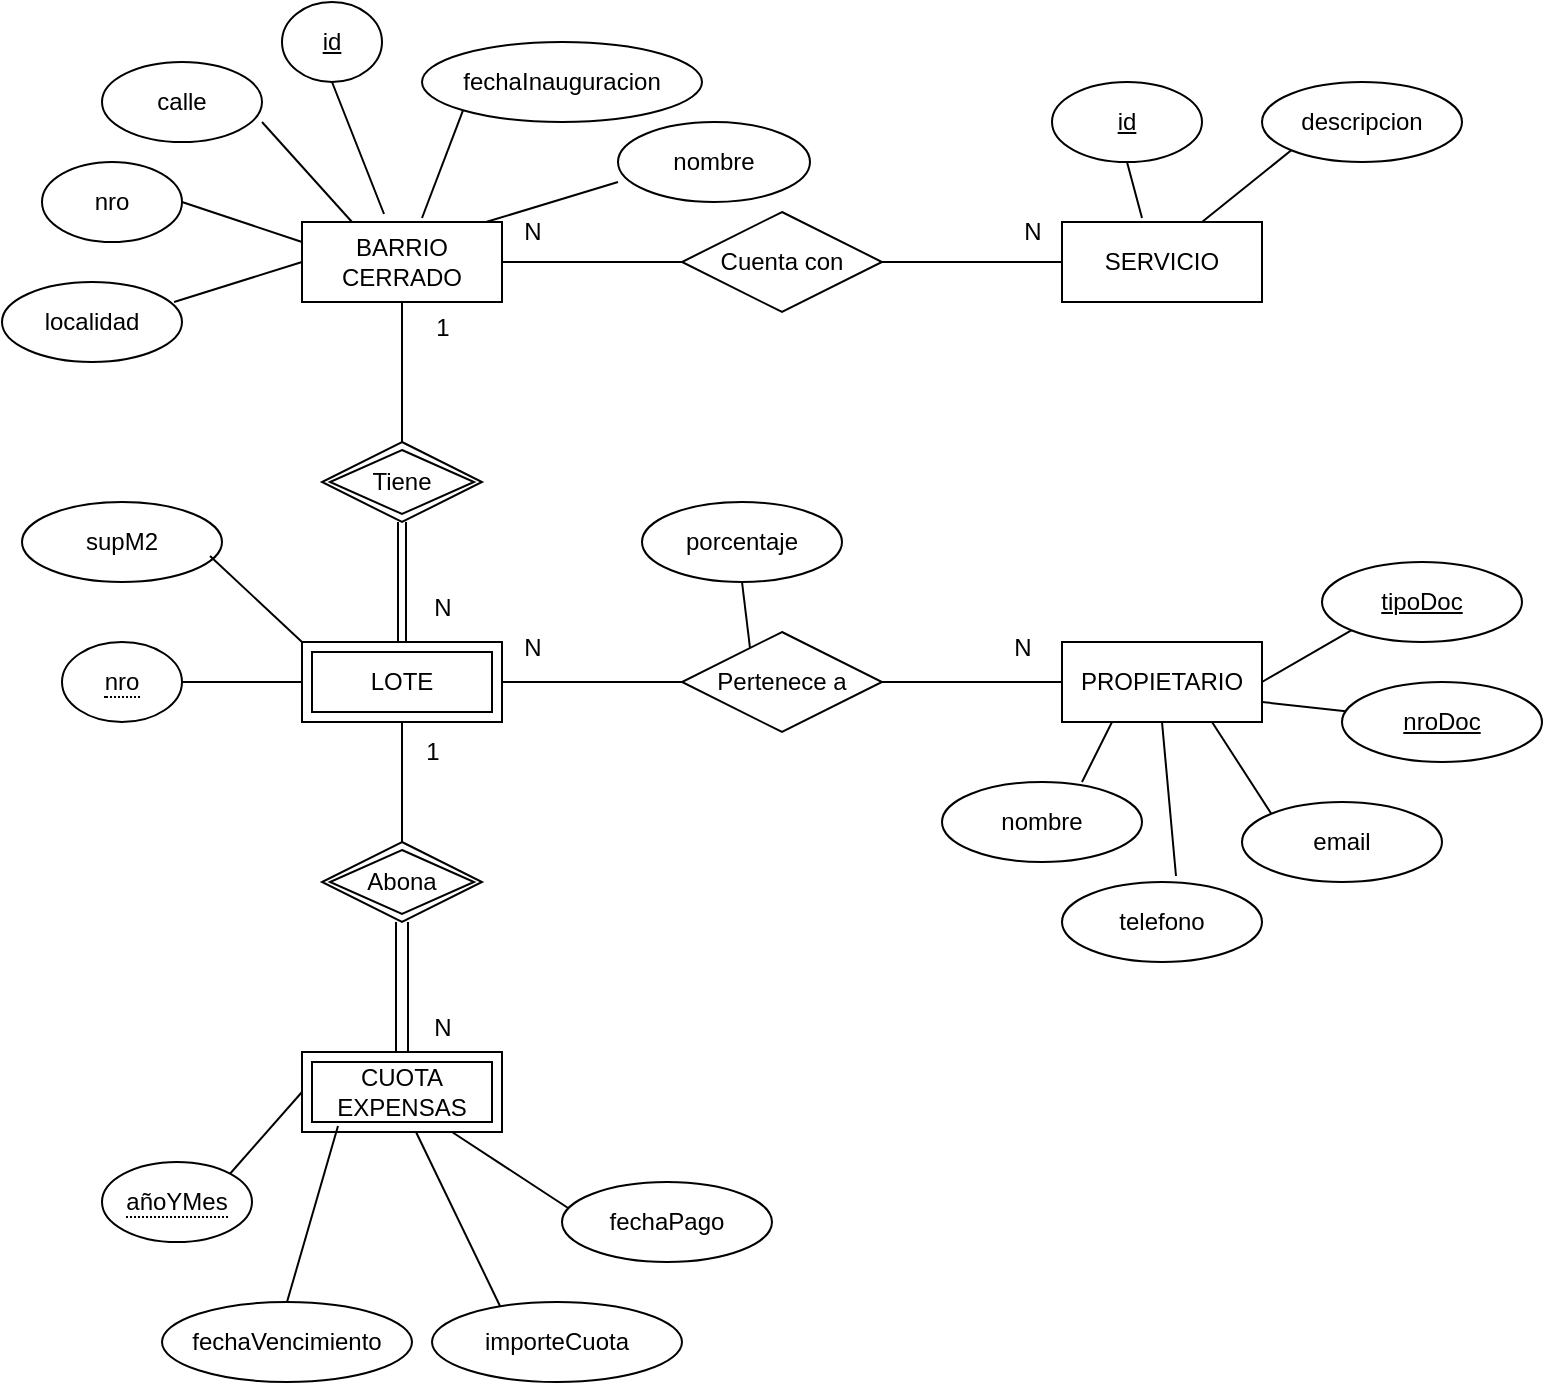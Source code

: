 <mxfile version="24.7.5">
  <diagram name="Página-1" id="MznhhqLxmmpEw6wo9LgN">
    <mxGraphModel dx="794" dy="534" grid="1" gridSize="10" guides="1" tooltips="1" connect="1" arrows="1" fold="1" page="1" pageScale="1" pageWidth="827" pageHeight="1169" math="0" shadow="0">
      <root>
        <mxCell id="0" />
        <mxCell id="1" parent="0" />
        <mxCell id="diIoc7219wXee2be8ETG-16" style="edgeStyle=orthogonalEdgeStyle;rounded=0;orthogonalLoop=1;jettySize=auto;html=1;exitX=0.5;exitY=1;exitDx=0;exitDy=0;entryX=0.5;entryY=0;entryDx=0;entryDy=0;endArrow=none;endFill=0;" edge="1" parent="1" source="diIoc7219wXee2be8ETG-1" target="diIoc7219wXee2be8ETG-15">
          <mxGeometry relative="1" as="geometry" />
        </mxCell>
        <mxCell id="diIoc7219wXee2be8ETG-58" style="edgeStyle=orthogonalEdgeStyle;rounded=0;orthogonalLoop=1;jettySize=auto;html=1;exitX=1;exitY=0.5;exitDx=0;exitDy=0;entryX=0;entryY=0.5;entryDx=0;entryDy=0;endArrow=none;endFill=0;" edge="1" parent="1" source="diIoc7219wXee2be8ETG-1" target="diIoc7219wXee2be8ETG-57">
          <mxGeometry relative="1" as="geometry" />
        </mxCell>
        <mxCell id="diIoc7219wXee2be8ETG-1" value="BARRIO CERRADO" style="whiteSpace=wrap;html=1;align=center;" vertex="1" parent="1">
          <mxGeometry x="160" y="150" width="100" height="40" as="geometry" />
        </mxCell>
        <mxCell id="diIoc7219wXee2be8ETG-2" value="id" style="ellipse;whiteSpace=wrap;html=1;align=center;fontStyle=4;" vertex="1" parent="1">
          <mxGeometry x="150" y="40" width="50" height="40" as="geometry" />
        </mxCell>
        <mxCell id="diIoc7219wXee2be8ETG-3" value="fechaInauguracion" style="ellipse;whiteSpace=wrap;html=1;align=center;" vertex="1" parent="1">
          <mxGeometry x="220" y="60" width="140" height="40" as="geometry" />
        </mxCell>
        <mxCell id="diIoc7219wXee2be8ETG-4" value="nombre" style="ellipse;whiteSpace=wrap;html=1;align=center;" vertex="1" parent="1">
          <mxGeometry x="318" y="100" width="96" height="40" as="geometry" />
        </mxCell>
        <mxCell id="diIoc7219wXee2be8ETG-5" value="calle" style="ellipse;whiteSpace=wrap;html=1;align=center;" vertex="1" parent="1">
          <mxGeometry x="60" y="70" width="80" height="40" as="geometry" />
        </mxCell>
        <mxCell id="diIoc7219wXee2be8ETG-6" value="nro" style="ellipse;whiteSpace=wrap;html=1;align=center;" vertex="1" parent="1">
          <mxGeometry x="30" y="120" width="70" height="40" as="geometry" />
        </mxCell>
        <mxCell id="diIoc7219wXee2be8ETG-7" value="localidad" style="ellipse;whiteSpace=wrap;html=1;align=center;" vertex="1" parent="1">
          <mxGeometry x="10" y="180" width="90" height="40" as="geometry" />
        </mxCell>
        <mxCell id="diIoc7219wXee2be8ETG-8" value="" style="endArrow=none;html=1;rounded=0;entryX=0.5;entryY=1;entryDx=0;entryDy=0;exitX=0.41;exitY=-0.1;exitDx=0;exitDy=0;exitPerimeter=0;" edge="1" parent="1" source="diIoc7219wXee2be8ETG-1" target="diIoc7219wXee2be8ETG-2">
          <mxGeometry width="50" height="50" relative="1" as="geometry">
            <mxPoint x="280" y="290" as="sourcePoint" />
            <mxPoint x="330" y="240" as="targetPoint" />
          </mxGeometry>
        </mxCell>
        <mxCell id="diIoc7219wXee2be8ETG-9" value="" style="endArrow=none;html=1;rounded=0;entryX=0;entryY=1;entryDx=0;entryDy=0;exitX=0.6;exitY=-0.05;exitDx=0;exitDy=0;exitPerimeter=0;" edge="1" parent="1" source="diIoc7219wXee2be8ETG-1" target="diIoc7219wXee2be8ETG-3">
          <mxGeometry width="50" height="50" relative="1" as="geometry">
            <mxPoint x="211" y="156" as="sourcePoint" />
            <mxPoint x="185" y="90" as="targetPoint" />
          </mxGeometry>
        </mxCell>
        <mxCell id="diIoc7219wXee2be8ETG-10" value="" style="endArrow=none;html=1;rounded=0;entryX=0;entryY=0.75;entryDx=0;entryDy=0;exitX=0.92;exitY=0;exitDx=0;exitDy=0;entryPerimeter=0;exitPerimeter=0;" edge="1" parent="1" source="diIoc7219wXee2be8ETG-1" target="diIoc7219wXee2be8ETG-4">
          <mxGeometry width="50" height="50" relative="1" as="geometry">
            <mxPoint x="230" y="158" as="sourcePoint" />
            <mxPoint x="251" y="104" as="targetPoint" />
          </mxGeometry>
        </mxCell>
        <mxCell id="diIoc7219wXee2be8ETG-11" value="" style="endArrow=none;html=1;rounded=0;entryX=1;entryY=0.75;entryDx=0;entryDy=0;exitX=0.25;exitY=0;exitDx=0;exitDy=0;entryPerimeter=0;" edge="1" parent="1" source="diIoc7219wXee2be8ETG-1" target="diIoc7219wXee2be8ETG-5">
          <mxGeometry width="50" height="50" relative="1" as="geometry">
            <mxPoint x="270" y="180" as="sourcePoint" />
            <mxPoint x="320" y="160" as="targetPoint" />
          </mxGeometry>
        </mxCell>
        <mxCell id="diIoc7219wXee2be8ETG-12" value="" style="endArrow=none;html=1;rounded=0;entryX=1;entryY=0.5;entryDx=0;entryDy=0;exitX=0;exitY=0.25;exitDx=0;exitDy=0;" edge="1" parent="1" source="diIoc7219wXee2be8ETG-1" target="diIoc7219wXee2be8ETG-6">
          <mxGeometry width="50" height="50" relative="1" as="geometry">
            <mxPoint x="195" y="160" as="sourcePoint" />
            <mxPoint x="150" y="110" as="targetPoint" />
          </mxGeometry>
        </mxCell>
        <mxCell id="diIoc7219wXee2be8ETG-13" value="" style="endArrow=none;html=1;rounded=0;entryX=0.956;entryY=0.25;entryDx=0;entryDy=0;exitX=0;exitY=0.5;exitDx=0;exitDy=0;entryPerimeter=0;" edge="1" parent="1" source="diIoc7219wXee2be8ETG-1" target="diIoc7219wXee2be8ETG-7">
          <mxGeometry width="50" height="50" relative="1" as="geometry">
            <mxPoint x="170" y="170" as="sourcePoint" />
            <mxPoint x="110" y="150" as="targetPoint" />
          </mxGeometry>
        </mxCell>
        <mxCell id="diIoc7219wXee2be8ETG-24" style="edgeStyle=orthogonalEdgeStyle;rounded=0;orthogonalLoop=1;jettySize=auto;html=1;exitX=1;exitY=0.5;exitDx=0;exitDy=0;entryX=0;entryY=0.5;entryDx=0;entryDy=0;endArrow=none;endFill=0;" edge="1" parent="1" source="diIoc7219wXee2be8ETG-14" target="diIoc7219wXee2be8ETG-23">
          <mxGeometry relative="1" as="geometry" />
        </mxCell>
        <mxCell id="diIoc7219wXee2be8ETG-45" style="edgeStyle=orthogonalEdgeStyle;rounded=0;orthogonalLoop=1;jettySize=auto;html=1;exitX=0.5;exitY=1;exitDx=0;exitDy=0;entryX=0.5;entryY=0;entryDx=0;entryDy=0;endArrow=none;endFill=0;" edge="1" parent="1" source="diIoc7219wXee2be8ETG-14" target="diIoc7219wXee2be8ETG-43">
          <mxGeometry relative="1" as="geometry" />
        </mxCell>
        <mxCell id="diIoc7219wXee2be8ETG-14" value="LOTE" style="shape=ext;margin=3;double=1;whiteSpace=wrap;html=1;align=center;" vertex="1" parent="1">
          <mxGeometry x="160" y="360" width="100" height="40" as="geometry" />
        </mxCell>
        <mxCell id="diIoc7219wXee2be8ETG-17" style="edgeStyle=orthogonalEdgeStyle;rounded=0;orthogonalLoop=1;jettySize=auto;html=1;exitX=0.5;exitY=1;exitDx=0;exitDy=0;entryX=0.5;entryY=0;entryDx=0;entryDy=0;endArrow=none;endFill=0;shape=link;" edge="1" parent="1" source="diIoc7219wXee2be8ETG-15" target="diIoc7219wXee2be8ETG-14">
          <mxGeometry relative="1" as="geometry" />
        </mxCell>
        <mxCell id="diIoc7219wXee2be8ETG-15" value="Tiene" style="shape=rhombus;double=1;perimeter=rhombusPerimeter;whiteSpace=wrap;html=1;align=center;" vertex="1" parent="1">
          <mxGeometry x="170" y="260" width="80" height="40" as="geometry" />
        </mxCell>
        <mxCell id="diIoc7219wXee2be8ETG-18" value="&lt;span style=&quot;border-bottom: 1px dotted&quot;&gt;nro&lt;/span&gt;" style="ellipse;whiteSpace=wrap;html=1;align=center;" vertex="1" parent="1">
          <mxGeometry x="40" y="360" width="60" height="40" as="geometry" />
        </mxCell>
        <mxCell id="diIoc7219wXee2be8ETG-19" value="supM2" style="ellipse;whiteSpace=wrap;html=1;align=center;" vertex="1" parent="1">
          <mxGeometry x="20" y="290" width="100" height="40" as="geometry" />
        </mxCell>
        <mxCell id="diIoc7219wXee2be8ETG-20" value="" style="endArrow=none;html=1;rounded=0;entryX=0.94;entryY=0.675;entryDx=0;entryDy=0;exitX=0;exitY=0;exitDx=0;exitDy=0;entryPerimeter=0;" edge="1" parent="1" source="diIoc7219wXee2be8ETG-14" target="diIoc7219wXee2be8ETG-19">
          <mxGeometry width="50" height="50" relative="1" as="geometry">
            <mxPoint x="170" y="180" as="sourcePoint" />
            <mxPoint x="106" y="200" as="targetPoint" />
          </mxGeometry>
        </mxCell>
        <mxCell id="diIoc7219wXee2be8ETG-21" value="" style="endArrow=none;html=1;rounded=0;entryX=1;entryY=0.5;entryDx=0;entryDy=0;exitX=0;exitY=0.5;exitDx=0;exitDy=0;" edge="1" parent="1" source="diIoc7219wXee2be8ETG-14" target="diIoc7219wXee2be8ETG-18">
          <mxGeometry width="50" height="50" relative="1" as="geometry">
            <mxPoint x="170" y="370" as="sourcePoint" />
            <mxPoint x="127" y="313" as="targetPoint" />
          </mxGeometry>
        </mxCell>
        <mxCell id="diIoc7219wXee2be8ETG-22" value="PROPIETARIO" style="whiteSpace=wrap;html=1;align=center;" vertex="1" parent="1">
          <mxGeometry x="540" y="360" width="100" height="40" as="geometry" />
        </mxCell>
        <mxCell id="diIoc7219wXee2be8ETG-25" style="edgeStyle=orthogonalEdgeStyle;rounded=0;orthogonalLoop=1;jettySize=auto;html=1;exitX=1;exitY=0.5;exitDx=0;exitDy=0;entryX=0;entryY=0.5;entryDx=0;entryDy=0;endArrow=none;endFill=0;" edge="1" parent="1" source="diIoc7219wXee2be8ETG-23" target="diIoc7219wXee2be8ETG-22">
          <mxGeometry relative="1" as="geometry" />
        </mxCell>
        <mxCell id="diIoc7219wXee2be8ETG-23" value="Pertenece a" style="shape=rhombus;perimeter=rhombusPerimeter;whiteSpace=wrap;html=1;align=center;" vertex="1" parent="1">
          <mxGeometry x="350" y="355" width="100" height="50" as="geometry" />
        </mxCell>
        <mxCell id="diIoc7219wXee2be8ETG-26" value="nombre" style="ellipse;whiteSpace=wrap;html=1;align=center;" vertex="1" parent="1">
          <mxGeometry x="480" y="430" width="100" height="40" as="geometry" />
        </mxCell>
        <mxCell id="diIoc7219wXee2be8ETG-27" value="telefono" style="ellipse;whiteSpace=wrap;html=1;align=center;" vertex="1" parent="1">
          <mxGeometry x="540" y="480" width="100" height="40" as="geometry" />
        </mxCell>
        <mxCell id="diIoc7219wXee2be8ETG-28" value="email" style="ellipse;whiteSpace=wrap;html=1;align=center;" vertex="1" parent="1">
          <mxGeometry x="630" y="440" width="100" height="40" as="geometry" />
        </mxCell>
        <mxCell id="diIoc7219wXee2be8ETG-29" value="nroDoc" style="ellipse;whiteSpace=wrap;html=1;align=center;fontStyle=4;" vertex="1" parent="1">
          <mxGeometry x="680" y="380" width="100" height="40" as="geometry" />
        </mxCell>
        <mxCell id="diIoc7219wXee2be8ETG-30" value="tipoDoc" style="ellipse;whiteSpace=wrap;html=1;align=center;fontStyle=4;" vertex="1" parent="1">
          <mxGeometry x="670" y="320" width="100" height="40" as="geometry" />
        </mxCell>
        <mxCell id="diIoc7219wXee2be8ETG-31" value="" style="endArrow=none;html=1;rounded=0;entryX=0.25;entryY=1;entryDx=0;entryDy=0;exitX=1;exitY=0.5;exitDx=0;exitDy=0;" edge="1" parent="1" target="diIoc7219wXee2be8ETG-22">
          <mxGeometry width="50" height="50" relative="1" as="geometry">
            <mxPoint x="550" y="430" as="sourcePoint" />
            <mxPoint x="600" y="410" as="targetPoint" />
          </mxGeometry>
        </mxCell>
        <mxCell id="diIoc7219wXee2be8ETG-32" value="" style="endArrow=none;html=1;rounded=0;entryX=0.5;entryY=1;entryDx=0;entryDy=0;exitX=0.57;exitY=-0.075;exitDx=0;exitDy=0;exitPerimeter=0;" edge="1" parent="1" source="diIoc7219wXee2be8ETG-27" target="diIoc7219wXee2be8ETG-22">
          <mxGeometry width="50" height="50" relative="1" as="geometry">
            <mxPoint x="560" y="440" as="sourcePoint" />
            <mxPoint x="575" y="410" as="targetPoint" />
          </mxGeometry>
        </mxCell>
        <mxCell id="diIoc7219wXee2be8ETG-33" value="" style="endArrow=none;html=1;rounded=0;entryX=0.75;entryY=1;entryDx=0;entryDy=0;exitX=0;exitY=0;exitDx=0;exitDy=0;" edge="1" parent="1" source="diIoc7219wXee2be8ETG-28" target="diIoc7219wXee2be8ETG-22">
          <mxGeometry width="50" height="50" relative="1" as="geometry">
            <mxPoint x="607" y="487" as="sourcePoint" />
            <mxPoint x="600" y="410" as="targetPoint" />
          </mxGeometry>
        </mxCell>
        <mxCell id="diIoc7219wXee2be8ETG-34" value="" style="endArrow=none;html=1;rounded=0;entryX=1;entryY=0.75;entryDx=0;entryDy=0;" edge="1" parent="1" source="diIoc7219wXee2be8ETG-29" target="diIoc7219wXee2be8ETG-22">
          <mxGeometry width="50" height="50" relative="1" as="geometry">
            <mxPoint x="655" y="456" as="sourcePoint" />
            <mxPoint x="625" y="410" as="targetPoint" />
          </mxGeometry>
        </mxCell>
        <mxCell id="diIoc7219wXee2be8ETG-35" value="" style="endArrow=none;html=1;rounded=0;entryX=1;entryY=0.5;entryDx=0;entryDy=0;exitX=0;exitY=1;exitDx=0;exitDy=0;" edge="1" parent="1" source="diIoc7219wXee2be8ETG-30" target="diIoc7219wXee2be8ETG-22">
          <mxGeometry width="50" height="50" relative="1" as="geometry">
            <mxPoint x="692" y="405" as="sourcePoint" />
            <mxPoint x="650" y="400" as="targetPoint" />
          </mxGeometry>
        </mxCell>
        <mxCell id="diIoc7219wXee2be8ETG-36" value="1" style="text;html=1;align=center;verticalAlign=middle;resizable=0;points=[];autosize=1;strokeColor=none;fillColor=none;" vertex="1" parent="1">
          <mxGeometry x="215" y="188" width="30" height="30" as="geometry" />
        </mxCell>
        <mxCell id="diIoc7219wXee2be8ETG-37" value="N" style="text;html=1;align=center;verticalAlign=middle;resizable=0;points=[];autosize=1;strokeColor=none;fillColor=none;" vertex="1" parent="1">
          <mxGeometry x="215" y="328" width="30" height="30" as="geometry" />
        </mxCell>
        <mxCell id="diIoc7219wXee2be8ETG-38" value="N" style="text;html=1;align=center;verticalAlign=middle;resizable=0;points=[];autosize=1;strokeColor=none;fillColor=none;" vertex="1" parent="1">
          <mxGeometry x="505" y="348" width="30" height="30" as="geometry" />
        </mxCell>
        <mxCell id="diIoc7219wXee2be8ETG-39" value="N" style="text;html=1;align=center;verticalAlign=middle;resizable=0;points=[];autosize=1;strokeColor=none;fillColor=none;" vertex="1" parent="1">
          <mxGeometry x="260" y="348" width="30" height="30" as="geometry" />
        </mxCell>
        <mxCell id="diIoc7219wXee2be8ETG-40" value="porcentaje" style="ellipse;whiteSpace=wrap;html=1;align=center;" vertex="1" parent="1">
          <mxGeometry x="330" y="290" width="100" height="40" as="geometry" />
        </mxCell>
        <mxCell id="diIoc7219wXee2be8ETG-41" value="" style="endArrow=none;html=1;rounded=0;exitX=0.34;exitY=0.16;exitDx=0;exitDy=0;exitPerimeter=0;entryX=0.5;entryY=1;entryDx=0;entryDy=0;" edge="1" parent="1" source="diIoc7219wXee2be8ETG-23" target="diIoc7219wXee2be8ETG-40">
          <mxGeometry width="50" height="50" relative="1" as="geometry">
            <mxPoint x="560" y="440" as="sourcePoint" />
            <mxPoint x="370" y="332" as="targetPoint" />
          </mxGeometry>
        </mxCell>
        <mxCell id="diIoc7219wXee2be8ETG-42" value="CUOTA EXPENSAS" style="shape=ext;margin=3;double=1;whiteSpace=wrap;html=1;align=center;" vertex="1" parent="1">
          <mxGeometry x="160" y="565" width="100" height="40" as="geometry" />
        </mxCell>
        <mxCell id="diIoc7219wXee2be8ETG-43" value="Abona" style="shape=rhombus;double=1;perimeter=rhombusPerimeter;whiteSpace=wrap;html=1;align=center;" vertex="1" parent="1">
          <mxGeometry x="170" y="460" width="80" height="40" as="geometry" />
        </mxCell>
        <mxCell id="diIoc7219wXee2be8ETG-44" style="edgeStyle=orthogonalEdgeStyle;rounded=0;orthogonalLoop=1;jettySize=auto;html=1;entryX=0.5;entryY=0;entryDx=0;entryDy=0;endArrow=none;endFill=0;shape=link;width=-6;exitX=0.5;exitY=1;exitDx=0;exitDy=0;" edge="1" parent="1" source="diIoc7219wXee2be8ETG-43" target="diIoc7219wXee2be8ETG-42">
          <mxGeometry relative="1" as="geometry">
            <mxPoint x="210" y="530" as="sourcePoint" />
            <mxPoint x="220" y="370" as="targetPoint" />
            <Array as="points">
              <mxPoint x="210" y="530" />
              <mxPoint x="210" y="530" />
            </Array>
          </mxGeometry>
        </mxCell>
        <mxCell id="diIoc7219wXee2be8ETG-46" value="N" style="text;html=1;align=center;verticalAlign=middle;resizable=0;points=[];autosize=1;strokeColor=none;fillColor=none;" vertex="1" parent="1">
          <mxGeometry x="215" y="538" width="30" height="30" as="geometry" />
        </mxCell>
        <mxCell id="diIoc7219wXee2be8ETG-47" value="1" style="text;html=1;align=center;verticalAlign=middle;resizable=0;points=[];autosize=1;strokeColor=none;fillColor=none;" vertex="1" parent="1">
          <mxGeometry x="210" y="400" width="30" height="30" as="geometry" />
        </mxCell>
        <mxCell id="diIoc7219wXee2be8ETG-48" value="&lt;span style=&quot;border-bottom: 1px dotted&quot;&gt;añoYMes&lt;/span&gt;" style="ellipse;whiteSpace=wrap;html=1;align=center;" vertex="1" parent="1">
          <mxGeometry x="60" y="620" width="75" height="40" as="geometry" />
        </mxCell>
        <mxCell id="diIoc7219wXee2be8ETG-49" value="fechaVencimiento" style="ellipse;whiteSpace=wrap;html=1;align=center;" vertex="1" parent="1">
          <mxGeometry x="90" y="690" width="125" height="40" as="geometry" />
        </mxCell>
        <mxCell id="diIoc7219wXee2be8ETG-50" value="importeCuota" style="ellipse;whiteSpace=wrap;html=1;align=center;" vertex="1" parent="1">
          <mxGeometry x="225" y="690" width="125" height="40" as="geometry" />
        </mxCell>
        <mxCell id="diIoc7219wXee2be8ETG-51" value="fechaPago" style="ellipse;whiteSpace=wrap;html=1;align=center;" vertex="1" parent="1">
          <mxGeometry x="290" y="630" width="105" height="40" as="geometry" />
        </mxCell>
        <mxCell id="diIoc7219wXee2be8ETG-52" value="" style="endArrow=none;html=1;rounded=0;entryX=1;entryY=0;entryDx=0;entryDy=0;exitX=0;exitY=0.5;exitDx=0;exitDy=0;" edge="1" parent="1" source="diIoc7219wXee2be8ETG-42" target="diIoc7219wXee2be8ETG-48">
          <mxGeometry width="50" height="50" relative="1" as="geometry">
            <mxPoint x="170" y="390" as="sourcePoint" />
            <mxPoint x="110" y="390" as="targetPoint" />
          </mxGeometry>
        </mxCell>
        <mxCell id="diIoc7219wXee2be8ETG-53" value="" style="endArrow=none;html=1;rounded=0;entryX=0.5;entryY=0;entryDx=0;entryDy=0;exitX=0.18;exitY=0.925;exitDx=0;exitDy=0;exitPerimeter=0;" edge="1" parent="1" source="diIoc7219wXee2be8ETG-42" target="diIoc7219wXee2be8ETG-49">
          <mxGeometry width="50" height="50" relative="1" as="geometry">
            <mxPoint x="170" y="595" as="sourcePoint" />
            <mxPoint x="134" y="636" as="targetPoint" />
          </mxGeometry>
        </mxCell>
        <mxCell id="diIoc7219wXee2be8ETG-54" value="" style="endArrow=none;html=1;rounded=0;entryX=0.272;entryY=0.05;entryDx=0;entryDy=0;exitX=0.57;exitY=1;exitDx=0;exitDy=0;exitPerimeter=0;entryPerimeter=0;" edge="1" parent="1" source="diIoc7219wXee2be8ETG-42" target="diIoc7219wXee2be8ETG-50">
          <mxGeometry width="50" height="50" relative="1" as="geometry">
            <mxPoint x="188" y="612" as="sourcePoint" />
            <mxPoint x="163" y="700" as="targetPoint" />
          </mxGeometry>
        </mxCell>
        <mxCell id="diIoc7219wXee2be8ETG-55" value="" style="endArrow=none;html=1;rounded=0;entryX=0.029;entryY=0.325;entryDx=0;entryDy=0;exitX=0.75;exitY=1;exitDx=0;exitDy=0;entryPerimeter=0;" edge="1" parent="1" source="diIoc7219wXee2be8ETG-42" target="diIoc7219wXee2be8ETG-51">
          <mxGeometry width="50" height="50" relative="1" as="geometry">
            <mxPoint x="227" y="615" as="sourcePoint" />
            <mxPoint x="269" y="702" as="targetPoint" />
          </mxGeometry>
        </mxCell>
        <mxCell id="diIoc7219wXee2be8ETG-56" value="SERVICIO" style="whiteSpace=wrap;html=1;align=center;" vertex="1" parent="1">
          <mxGeometry x="540" y="150" width="100" height="40" as="geometry" />
        </mxCell>
        <mxCell id="diIoc7219wXee2be8ETG-59" style="edgeStyle=orthogonalEdgeStyle;rounded=0;orthogonalLoop=1;jettySize=auto;html=1;exitX=1;exitY=0.5;exitDx=0;exitDy=0;entryX=0;entryY=0.5;entryDx=0;entryDy=0;endArrow=none;endFill=0;" edge="1" parent="1" source="diIoc7219wXee2be8ETG-57" target="diIoc7219wXee2be8ETG-56">
          <mxGeometry relative="1" as="geometry" />
        </mxCell>
        <mxCell id="diIoc7219wXee2be8ETG-57" value="Cuenta con" style="shape=rhombus;perimeter=rhombusPerimeter;whiteSpace=wrap;html=1;align=center;" vertex="1" parent="1">
          <mxGeometry x="350" y="145" width="100" height="50" as="geometry" />
        </mxCell>
        <mxCell id="diIoc7219wXee2be8ETG-60" value="id" style="ellipse;whiteSpace=wrap;html=1;align=center;fontStyle=4;" vertex="1" parent="1">
          <mxGeometry x="535" y="80" width="75" height="40" as="geometry" />
        </mxCell>
        <mxCell id="diIoc7219wXee2be8ETG-61" value="descripcion" style="ellipse;whiteSpace=wrap;html=1;align=center;" vertex="1" parent="1">
          <mxGeometry x="640" y="80" width="100" height="40" as="geometry" />
        </mxCell>
        <mxCell id="diIoc7219wXee2be8ETG-62" value="" style="endArrow=none;html=1;rounded=0;entryX=0.5;entryY=1;entryDx=0;entryDy=0;exitX=0.4;exitY=-0.05;exitDx=0;exitDy=0;exitPerimeter=0;" edge="1" parent="1" source="diIoc7219wXee2be8ETG-56" target="diIoc7219wXee2be8ETG-60">
          <mxGeometry width="50" height="50" relative="1" as="geometry">
            <mxPoint x="520" y="140" as="sourcePoint" />
            <mxPoint x="586" y="120" as="targetPoint" />
          </mxGeometry>
        </mxCell>
        <mxCell id="diIoc7219wXee2be8ETG-63" value="" style="endArrow=none;html=1;rounded=0;entryX=0;entryY=1;entryDx=0;entryDy=0;exitX=0.7;exitY=0;exitDx=0;exitDy=0;exitPerimeter=0;" edge="1" parent="1" source="diIoc7219wXee2be8ETG-56" target="diIoc7219wXee2be8ETG-61">
          <mxGeometry width="50" height="50" relative="1" as="geometry">
            <mxPoint x="590" y="158" as="sourcePoint" />
            <mxPoint x="583" y="130" as="targetPoint" />
          </mxGeometry>
        </mxCell>
        <mxCell id="diIoc7219wXee2be8ETG-64" value="N" style="text;html=1;align=center;verticalAlign=middle;resizable=0;points=[];autosize=1;strokeColor=none;fillColor=none;" vertex="1" parent="1">
          <mxGeometry x="510" y="140" width="30" height="30" as="geometry" />
        </mxCell>
        <mxCell id="diIoc7219wXee2be8ETG-65" value="N" style="text;html=1;align=center;verticalAlign=middle;resizable=0;points=[];autosize=1;strokeColor=none;fillColor=none;" vertex="1" parent="1">
          <mxGeometry x="260" y="140" width="30" height="30" as="geometry" />
        </mxCell>
      </root>
    </mxGraphModel>
  </diagram>
</mxfile>
